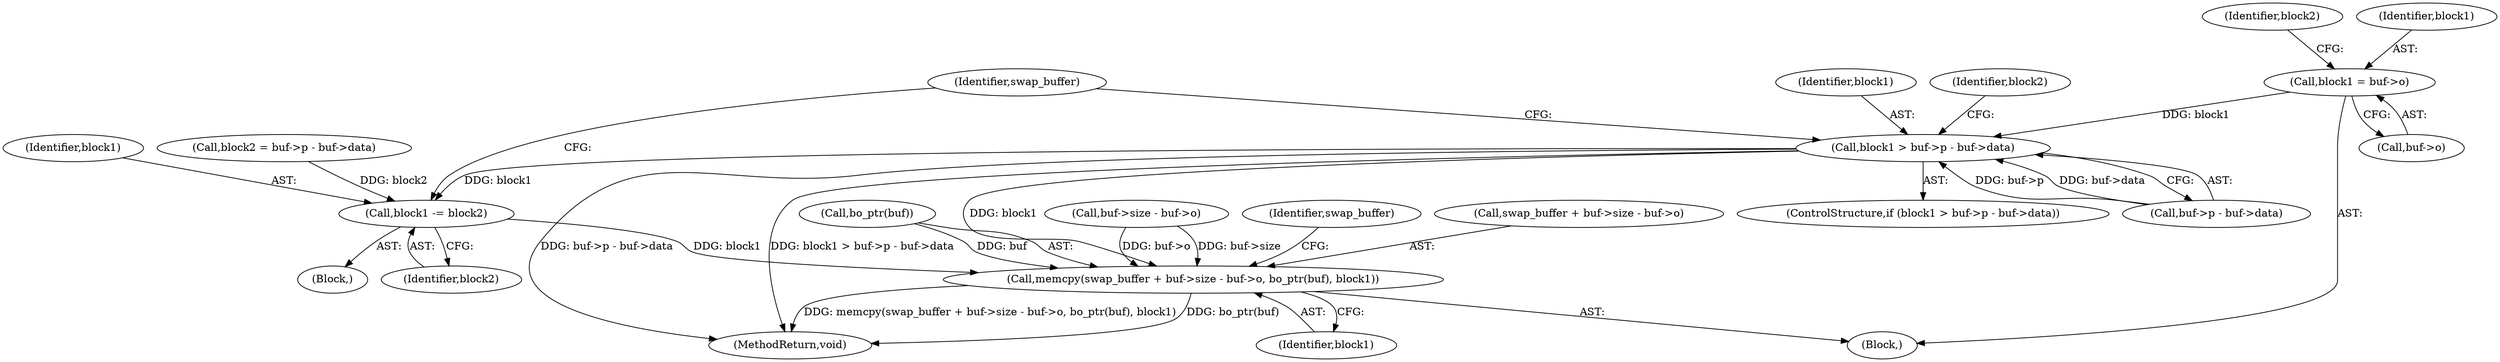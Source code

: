 digraph "0_haproxy_7ec765568883b2d4e5a2796adbeb492a22ec9bd4@pointer" {
"1000107" [label="(Call,block1 = buf->o)"];
"1000117" [label="(Call,block1 > buf->p - buf->data)"];
"1000136" [label="(Call,block1 -= block2)"];
"1000139" [label="(Call,memcpy(swap_buffer + buf->size - buf->o, bo_ptr(buf), block1))"];
"1000117" [label="(Call,block1 > buf->p - buf->data)"];
"1000118" [label="(Identifier,block1)"];
"1000116" [label="(ControlStructure,if (block1 > buf->p - buf->data))"];
"1000140" [label="(Call,swap_buffer + buf->size - buf->o)"];
"1000119" [label="(Call,buf->p - buf->data)"];
"1000139" [label="(Call,memcpy(swap_buffer + buf->size - buf->o, bo_ptr(buf), block1))"];
"1000114" [label="(Identifier,block2)"];
"1000151" [label="(Identifier,block1)"];
"1000149" [label="(Call,bo_ptr(buf))"];
"1000128" [label="(Identifier,block2)"];
"1000142" [label="(Call,buf->size - buf->o)"];
"1000259" [label="(MethodReturn,void)"];
"1000136" [label="(Call,block1 -= block2)"];
"1000137" [label="(Identifier,block1)"];
"1000127" [label="(Call,block2 = buf->p - buf->data)"];
"1000105" [label="(Block,)"];
"1000141" [label="(Identifier,swap_buffer)"];
"1000107" [label="(Call,block1 = buf->o)"];
"1000154" [label="(Identifier,swap_buffer)"];
"1000109" [label="(Call,buf->o)"];
"1000138" [label="(Identifier,block2)"];
"1000108" [label="(Identifier,block1)"];
"1000126" [label="(Block,)"];
"1000107" -> "1000105"  [label="AST: "];
"1000107" -> "1000109"  [label="CFG: "];
"1000108" -> "1000107"  [label="AST: "];
"1000109" -> "1000107"  [label="AST: "];
"1000114" -> "1000107"  [label="CFG: "];
"1000107" -> "1000117"  [label="DDG: block1"];
"1000117" -> "1000116"  [label="AST: "];
"1000117" -> "1000119"  [label="CFG: "];
"1000118" -> "1000117"  [label="AST: "];
"1000119" -> "1000117"  [label="AST: "];
"1000128" -> "1000117"  [label="CFG: "];
"1000141" -> "1000117"  [label="CFG: "];
"1000117" -> "1000259"  [label="DDG: block1 > buf->p - buf->data"];
"1000117" -> "1000259"  [label="DDG: buf->p - buf->data"];
"1000119" -> "1000117"  [label="DDG: buf->p"];
"1000119" -> "1000117"  [label="DDG: buf->data"];
"1000117" -> "1000136"  [label="DDG: block1"];
"1000117" -> "1000139"  [label="DDG: block1"];
"1000136" -> "1000126"  [label="AST: "];
"1000136" -> "1000138"  [label="CFG: "];
"1000137" -> "1000136"  [label="AST: "];
"1000138" -> "1000136"  [label="AST: "];
"1000141" -> "1000136"  [label="CFG: "];
"1000127" -> "1000136"  [label="DDG: block2"];
"1000136" -> "1000139"  [label="DDG: block1"];
"1000139" -> "1000105"  [label="AST: "];
"1000139" -> "1000151"  [label="CFG: "];
"1000140" -> "1000139"  [label="AST: "];
"1000149" -> "1000139"  [label="AST: "];
"1000151" -> "1000139"  [label="AST: "];
"1000154" -> "1000139"  [label="CFG: "];
"1000139" -> "1000259"  [label="DDG: memcpy(swap_buffer + buf->size - buf->o, bo_ptr(buf), block1)"];
"1000139" -> "1000259"  [label="DDG: bo_ptr(buf)"];
"1000142" -> "1000139"  [label="DDG: buf->size"];
"1000142" -> "1000139"  [label="DDG: buf->o"];
"1000149" -> "1000139"  [label="DDG: buf"];
}
